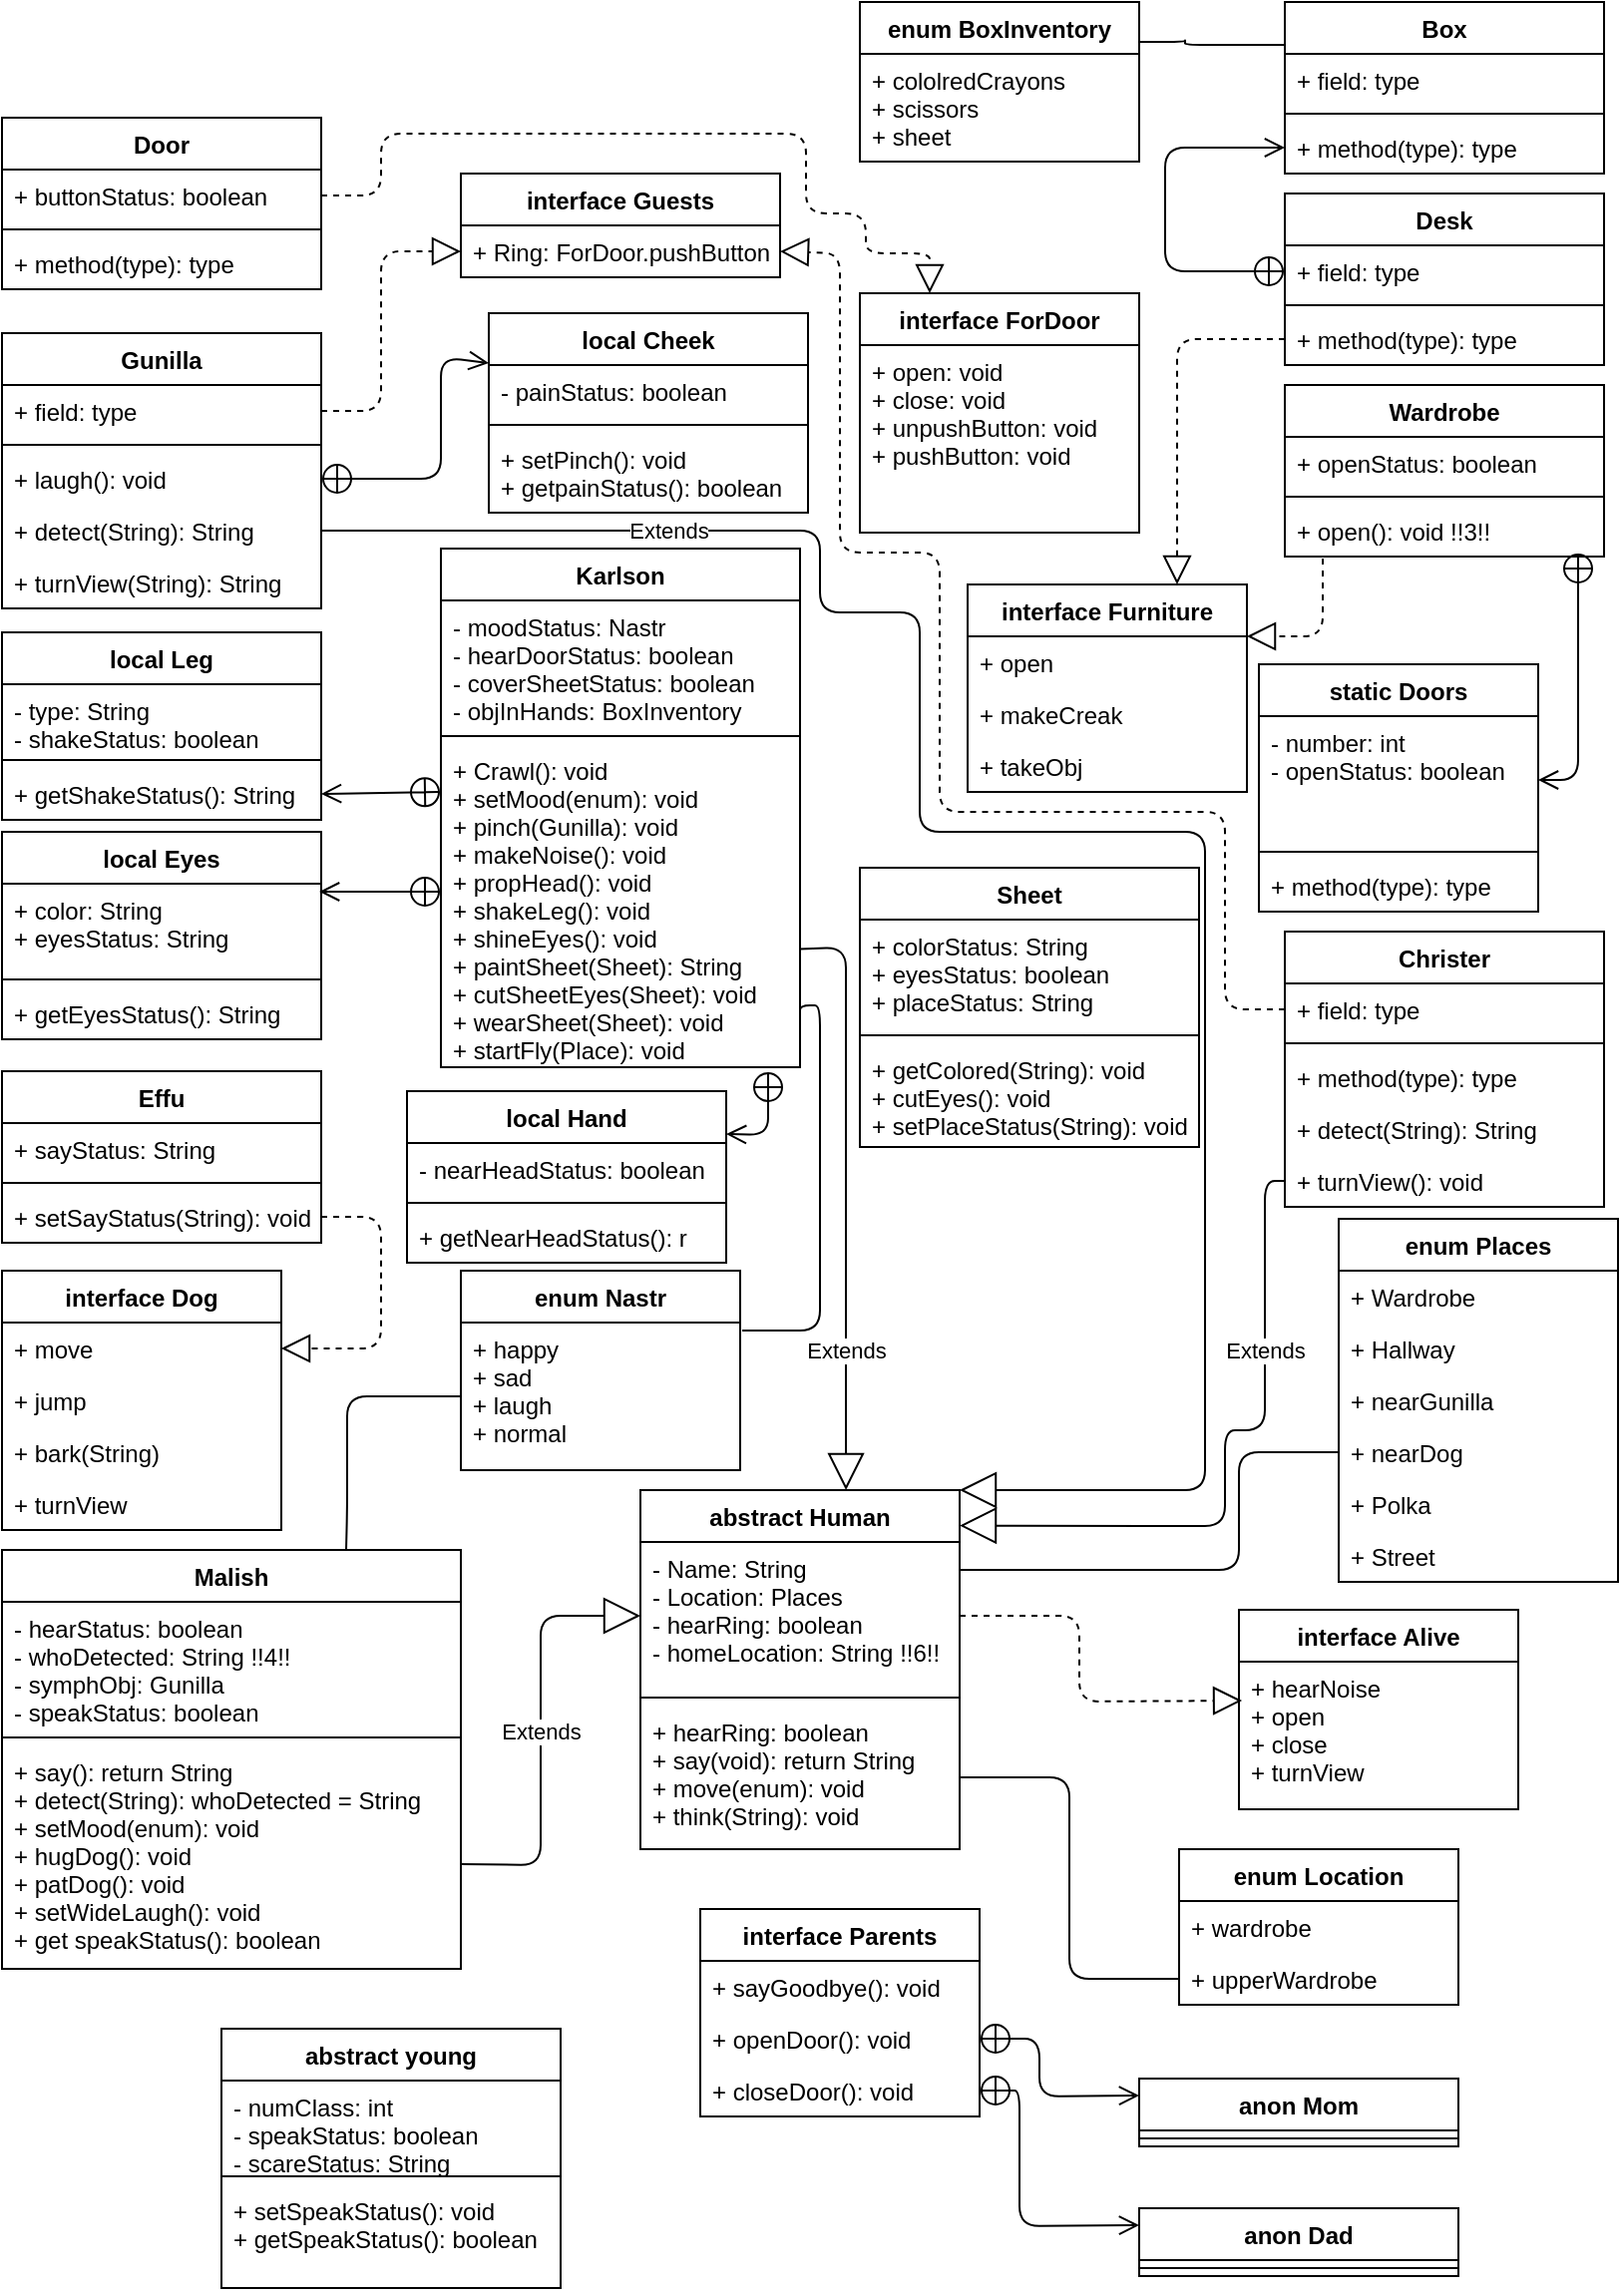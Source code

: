 <mxfile version="14.4.9" type="github">
  <diagram id="C5RBs43oDa-KdzZeNtuy" name="Page-1">
    <mxGraphModel dx="1078" dy="685" grid="1" gridSize="10" guides="1" tooltips="1" connect="1" arrows="1" fold="1" page="1" pageScale="1" pageWidth="827" pageHeight="1169" math="0" shadow="0">
      <root>
        <mxCell id="WIyWlLk6GJQsqaUBKTNV-0" />
        <mxCell id="WIyWlLk6GJQsqaUBKTNV-1" parent="WIyWlLk6GJQsqaUBKTNV-0" />
        <mxCell id="yLyiOO5jgL0NWsvrxr1y-10" value="Malish" style="swimlane;fontStyle=1;align=center;verticalAlign=top;childLayout=stackLayout;horizontal=1;startSize=26;horizontalStack=0;resizeParent=1;resizeParentMax=0;resizeLast=0;collapsible=1;marginBottom=0;" parent="WIyWlLk6GJQsqaUBKTNV-1" vertex="1">
          <mxGeometry x="17" y="790" width="230" height="210" as="geometry" />
        </mxCell>
        <mxCell id="yLyiOO5jgL0NWsvrxr1y-11" value="- hearStatus: boolean&#xa;- whoDetected: String !!4!!&#xa;- symphObj: Gunilla&#xa;- speakStatus: boolean" style="text;strokeColor=none;fillColor=none;align=left;verticalAlign=top;spacingLeft=4;spacingRight=4;overflow=hidden;rotatable=0;points=[[0,0.5],[1,0.5]];portConstraint=eastwest;" parent="yLyiOO5jgL0NWsvrxr1y-10" vertex="1">
          <mxGeometry y="26" width="230" height="64" as="geometry" />
        </mxCell>
        <mxCell id="yLyiOO5jgL0NWsvrxr1y-12" value="" style="line;strokeWidth=1;fillColor=none;align=left;verticalAlign=middle;spacingTop=-1;spacingLeft=3;spacingRight=3;rotatable=0;labelPosition=right;points=[];portConstraint=eastwest;" parent="yLyiOO5jgL0NWsvrxr1y-10" vertex="1">
          <mxGeometry y="90" width="230" height="8" as="geometry" />
        </mxCell>
        <mxCell id="yLyiOO5jgL0NWsvrxr1y-13" value="+ say(): return String&#xa;+ detect(String): whoDetected = String&#xa;+ setMood(enum): void&#xa;+ hugDog(): void&#xa;+ patDog(): void&#xa;+ setWideLaugh(): void&#xa;+ get speakStatus(): boolean" style="text;strokeColor=none;fillColor=none;align=left;verticalAlign=top;spacingLeft=4;spacingRight=4;overflow=hidden;rotatable=0;points=[[0,0.5],[1,0.5]];portConstraint=eastwest;" parent="yLyiOO5jgL0NWsvrxr1y-10" vertex="1">
          <mxGeometry y="98" width="230" height="112" as="geometry" />
        </mxCell>
        <mxCell id="yLyiOO5jgL0NWsvrxr1y-14" value="Karlson" style="swimlane;fontStyle=1;align=center;verticalAlign=top;childLayout=stackLayout;horizontal=1;startSize=26;horizontalStack=0;resizeParent=1;resizeParentMax=0;resizeLast=0;collapsible=1;marginBottom=0;" parent="WIyWlLk6GJQsqaUBKTNV-1" vertex="1">
          <mxGeometry x="237" y="288" width="180" height="260" as="geometry" />
        </mxCell>
        <mxCell id="yLyiOO5jgL0NWsvrxr1y-15" value="- moodStatus: Nastr&#xa;- hearDoorStatus: boolean&#xa;- coverSheetStatus: boolean&#xa;- objInHands: BoxInventory" style="text;strokeColor=none;fillColor=none;align=left;verticalAlign=top;spacingLeft=4;spacingRight=4;overflow=hidden;rotatable=0;points=[[0,0.5],[1,0.5]];portConstraint=eastwest;" parent="yLyiOO5jgL0NWsvrxr1y-14" vertex="1">
          <mxGeometry y="26" width="180" height="64" as="geometry" />
        </mxCell>
        <mxCell id="yLyiOO5jgL0NWsvrxr1y-16" value="" style="line;strokeWidth=1;fillColor=none;align=left;verticalAlign=middle;spacingTop=-1;spacingLeft=3;spacingRight=3;rotatable=0;labelPosition=right;points=[];portConstraint=eastwest;" parent="yLyiOO5jgL0NWsvrxr1y-14" vertex="1">
          <mxGeometry y="90" width="180" height="8" as="geometry" />
        </mxCell>
        <mxCell id="yLyiOO5jgL0NWsvrxr1y-17" value="+ Crawl(): void&#xa;+ setMood(enum): void&#xa;+ pinch(Gunilla): void&#xa;+ makeNoise(): void&#xa;+ propHead(): void&#xa;+ shakeLeg(): void&#xa;+ shineEyes(): void&#xa;+ paintSheet(Sheet): String&#xa;+ cutSheetEyes(Sheet): void&#xa;+ wearSheet(Sheet): void&#xa;+ startFly(Place): void" style="text;strokeColor=none;fillColor=none;align=left;verticalAlign=top;spacingLeft=4;spacingRight=4;overflow=hidden;rotatable=0;points=[[0,0.5],[1,0.5]];portConstraint=eastwest;" parent="yLyiOO5jgL0NWsvrxr1y-14" vertex="1">
          <mxGeometry y="98" width="180" height="162" as="geometry" />
        </mxCell>
        <mxCell id="yLyiOO5jgL0NWsvrxr1y-18" value="enum Places" style="swimlane;fontStyle=1;childLayout=stackLayout;horizontal=1;startSize=26;fillColor=none;horizontalStack=0;resizeParent=1;resizeParentMax=0;resizeLast=0;collapsible=1;marginBottom=0;" parent="WIyWlLk6GJQsqaUBKTNV-1" vertex="1">
          <mxGeometry x="687" y="624" width="140" height="182" as="geometry" />
        </mxCell>
        <mxCell id="yLyiOO5jgL0NWsvrxr1y-19" value="+ Wardrobe" style="text;strokeColor=none;fillColor=none;align=left;verticalAlign=top;spacingLeft=4;spacingRight=4;overflow=hidden;rotatable=0;points=[[0,0.5],[1,0.5]];portConstraint=eastwest;" parent="yLyiOO5jgL0NWsvrxr1y-18" vertex="1">
          <mxGeometry y="26" width="140" height="26" as="geometry" />
        </mxCell>
        <mxCell id="Pf3YUpGVRyEl7sNkMcrn-45" value="+ Hallway" style="text;strokeColor=none;fillColor=none;align=left;verticalAlign=top;spacingLeft=4;spacingRight=4;overflow=hidden;rotatable=0;points=[[0,0.5],[1,0.5]];portConstraint=eastwest;" parent="yLyiOO5jgL0NWsvrxr1y-18" vertex="1">
          <mxGeometry y="52" width="140" height="26" as="geometry" />
        </mxCell>
        <mxCell id="Pf3YUpGVRyEl7sNkMcrn-55" value="+ nearGunilla" style="text;strokeColor=none;fillColor=none;align=left;verticalAlign=top;spacingLeft=4;spacingRight=4;overflow=hidden;rotatable=0;points=[[0,0.5],[1,0.5]];portConstraint=eastwest;" parent="yLyiOO5jgL0NWsvrxr1y-18" vertex="1">
          <mxGeometry y="78" width="140" height="26" as="geometry" />
        </mxCell>
        <mxCell id="Pf3YUpGVRyEl7sNkMcrn-63" value="+ nearDog" style="text;strokeColor=none;fillColor=none;align=left;verticalAlign=top;spacingLeft=4;spacingRight=4;overflow=hidden;rotatable=0;points=[[0,0.5],[1,0.5]];portConstraint=eastwest;" parent="yLyiOO5jgL0NWsvrxr1y-18" vertex="1">
          <mxGeometry y="104" width="140" height="26" as="geometry" />
        </mxCell>
        <mxCell id="yLyiOO5jgL0NWsvrxr1y-20" value="+ Polka" style="text;strokeColor=none;fillColor=none;align=left;verticalAlign=top;spacingLeft=4;spacingRight=4;overflow=hidden;rotatable=0;points=[[0,0.5],[1,0.5]];portConstraint=eastwest;" parent="yLyiOO5jgL0NWsvrxr1y-18" vertex="1">
          <mxGeometry y="130" width="140" height="26" as="geometry" />
        </mxCell>
        <mxCell id="yLyiOO5jgL0NWsvrxr1y-21" value="+ Street" style="text;strokeColor=none;fillColor=none;align=left;verticalAlign=top;spacingLeft=4;spacingRight=4;overflow=hidden;rotatable=0;points=[[0,0.5],[1,0.5]];portConstraint=eastwest;" parent="yLyiOO5jgL0NWsvrxr1y-18" vertex="1">
          <mxGeometry y="156" width="140" height="26" as="geometry" />
        </mxCell>
        <mxCell id="yLyiOO5jgL0NWsvrxr1y-25" value="" style="endArrow=none;html=1;edgeStyle=orthogonalEdgeStyle;exitX=0;exitY=0.5;exitDx=0;exitDy=0;" parent="WIyWlLk6GJQsqaUBKTNV-1" source="Pf3YUpGVRyEl7sNkMcrn-63" edge="1">
          <mxGeometry relative="1" as="geometry">
            <mxPoint x="337" y="810" as="sourcePoint" />
            <mxPoint x="497" y="800" as="targetPoint" />
            <Array as="points">
              <mxPoint x="637" y="741" />
              <mxPoint x="637" y="800" />
            </Array>
          </mxGeometry>
        </mxCell>
        <mxCell id="yLyiOO5jgL0NWsvrxr1y-30" value="Extends" style="endArrow=block;endSize=16;endFill=0;html=1;exitX=1;exitY=0.75;exitDx=0;exitDy=0;entryX=0;entryY=0.5;entryDx=0;entryDy=0;" parent="WIyWlLk6GJQsqaUBKTNV-1" source="yLyiOO5jgL0NWsvrxr1y-10" target="Pf3YUpGVRyEl7sNkMcrn-26" edge="1">
          <mxGeometry width="160" relative="1" as="geometry">
            <mxPoint x="417" y="850" as="sourcePoint" />
            <mxPoint x="337.48" y="858" as="targetPoint" />
            <Array as="points">
              <mxPoint x="287" y="948" />
              <mxPoint x="287" y="823" />
            </Array>
          </mxGeometry>
        </mxCell>
        <mxCell id="yLyiOO5jgL0NWsvrxr1y-31" value="Extends" style="endArrow=block;endSize=16;endFill=0;html=1;entryX=0.644;entryY=0;entryDx=0;entryDy=0;exitX=1;exitY=0.634;exitDx=0;exitDy=0;exitPerimeter=0;entryPerimeter=0;" parent="WIyWlLk6GJQsqaUBKTNV-1" source="yLyiOO5jgL0NWsvrxr1y-17" target="Pf3YUpGVRyEl7sNkMcrn-25" edge="1">
          <mxGeometry x="0.525" width="160" relative="1" as="geometry">
            <mxPoint x="457" y="530" as="sourcePoint" />
            <mxPoint x="489" y="750" as="targetPoint" />
            <Array as="points">
              <mxPoint x="440" y="488" />
              <mxPoint x="440" y="700" />
            </Array>
            <mxPoint as="offset" />
          </mxGeometry>
        </mxCell>
        <mxCell id="yLyiOO5jgL0NWsvrxr1y-32" value="interface Alive" style="swimlane;fontStyle=1;childLayout=stackLayout;horizontal=1;startSize=26;fillColor=none;horizontalStack=0;resizeParent=1;resizeParentMax=0;resizeLast=0;collapsible=1;marginBottom=0;" parent="WIyWlLk6GJQsqaUBKTNV-1" vertex="1">
          <mxGeometry x="637" y="820" width="140" height="100" as="geometry" />
        </mxCell>
        <mxCell id="yLyiOO5jgL0NWsvrxr1y-33" value="+ hearNoise&#xa;+ open&#xa;+ close&#xa;+ turnView&#xa;" style="text;strokeColor=none;fillColor=none;align=left;verticalAlign=top;spacingLeft=4;spacingRight=4;overflow=hidden;rotatable=0;points=[[0,0.5],[1,0.5]];portConstraint=eastwest;" parent="yLyiOO5jgL0NWsvrxr1y-32" vertex="1">
          <mxGeometry y="26" width="140" height="74" as="geometry" />
        </mxCell>
        <mxCell id="yLyiOO5jgL0NWsvrxr1y-36" value="" style="endArrow=block;dashed=1;endFill=0;endSize=12;html=1;entryX=0.011;entryY=0.264;entryDx=0;entryDy=0;exitX=1;exitY=0.5;exitDx=0;exitDy=0;entryPerimeter=0;" parent="WIyWlLk6GJQsqaUBKTNV-1" source="Pf3YUpGVRyEl7sNkMcrn-26" target="yLyiOO5jgL0NWsvrxr1y-33" edge="1">
          <mxGeometry width="160" relative="1" as="geometry">
            <mxPoint x="496.04" y="856.964" as="sourcePoint" />
            <mxPoint x="647" y="884.956" as="targetPoint" />
            <Array as="points">
              <mxPoint x="557" y="823" />
              <mxPoint x="557" y="866" />
            </Array>
          </mxGeometry>
        </mxCell>
        <mxCell id="yLyiOO5jgL0NWsvrxr1y-37" value="Wardrobe" style="swimlane;fontStyle=1;align=center;verticalAlign=top;childLayout=stackLayout;horizontal=1;startSize=26;horizontalStack=0;resizeParent=1;resizeParentMax=0;resizeLast=0;collapsible=1;marginBottom=0;" parent="WIyWlLk6GJQsqaUBKTNV-1" vertex="1">
          <mxGeometry x="660" y="206" width="160" height="86" as="geometry" />
        </mxCell>
        <mxCell id="yLyiOO5jgL0NWsvrxr1y-38" value="+ openStatus: boolean&#xa;" style="text;strokeColor=none;fillColor=none;align=left;verticalAlign=top;spacingLeft=4;spacingRight=4;overflow=hidden;rotatable=0;points=[[0,0.5],[1,0.5]];portConstraint=eastwest;" parent="yLyiOO5jgL0NWsvrxr1y-37" vertex="1">
          <mxGeometry y="26" width="160" height="26" as="geometry" />
        </mxCell>
        <mxCell id="yLyiOO5jgL0NWsvrxr1y-39" value="" style="line;strokeWidth=1;fillColor=none;align=left;verticalAlign=middle;spacingTop=-1;spacingLeft=3;spacingRight=3;rotatable=0;labelPosition=right;points=[];portConstraint=eastwest;" parent="yLyiOO5jgL0NWsvrxr1y-37" vertex="1">
          <mxGeometry y="52" width="160" height="8" as="geometry" />
        </mxCell>
        <mxCell id="yLyiOO5jgL0NWsvrxr1y-40" value="+ open(): void !!3!!" style="text;strokeColor=none;fillColor=none;align=left;verticalAlign=top;spacingLeft=4;spacingRight=4;overflow=hidden;rotatable=0;points=[[0,0.5],[1,0.5]];portConstraint=eastwest;" parent="yLyiOO5jgL0NWsvrxr1y-37" vertex="1">
          <mxGeometry y="60" width="160" height="26" as="geometry" />
        </mxCell>
        <mxCell id="yLyiOO5jgL0NWsvrxr1y-41" value="static Doors" style="swimlane;fontStyle=1;align=center;verticalAlign=top;childLayout=stackLayout;horizontal=1;startSize=26;horizontalStack=0;resizeParent=1;resizeParentMax=0;resizeLast=0;collapsible=1;marginBottom=0;" parent="WIyWlLk6GJQsqaUBKTNV-1" vertex="1">
          <mxGeometry x="647" y="346" width="140" height="124" as="geometry" />
        </mxCell>
        <mxCell id="yLyiOO5jgL0NWsvrxr1y-42" value="- number: int&#xa;- openStatus: boolean" style="text;strokeColor=none;fillColor=none;align=left;verticalAlign=top;spacingLeft=4;spacingRight=4;overflow=hidden;rotatable=0;points=[[0,0.5],[1,0.5]];portConstraint=eastwest;" parent="yLyiOO5jgL0NWsvrxr1y-41" vertex="1">
          <mxGeometry y="26" width="140" height="64" as="geometry" />
        </mxCell>
        <mxCell id="yLyiOO5jgL0NWsvrxr1y-43" value="" style="line;strokeWidth=1;fillColor=none;align=left;verticalAlign=middle;spacingTop=-1;spacingLeft=3;spacingRight=3;rotatable=0;labelPosition=right;points=[];portConstraint=eastwest;" parent="yLyiOO5jgL0NWsvrxr1y-41" vertex="1">
          <mxGeometry y="90" width="140" height="8" as="geometry" />
        </mxCell>
        <mxCell id="yLyiOO5jgL0NWsvrxr1y-44" value="+ method(type): type" style="text;strokeColor=none;fillColor=none;align=left;verticalAlign=top;spacingLeft=4;spacingRight=4;overflow=hidden;rotatable=0;points=[[0,0.5],[1,0.5]];portConstraint=eastwest;" parent="yLyiOO5jgL0NWsvrxr1y-41" vertex="1">
          <mxGeometry y="98" width="140" height="26" as="geometry" />
        </mxCell>
        <mxCell id="yLyiOO5jgL0NWsvrxr1y-46" value="interface Furniture" style="swimlane;fontStyle=1;childLayout=stackLayout;horizontal=1;startSize=26;fillColor=none;horizontalStack=0;resizeParent=1;resizeParentMax=0;resizeLast=0;collapsible=1;marginBottom=0;" parent="WIyWlLk6GJQsqaUBKTNV-1" vertex="1">
          <mxGeometry x="501" y="306" width="140" height="104" as="geometry" />
        </mxCell>
        <mxCell id="yLyiOO5jgL0NWsvrxr1y-47" value="+ open" style="text;strokeColor=none;fillColor=none;align=left;verticalAlign=top;spacingLeft=4;spacingRight=4;overflow=hidden;rotatable=0;points=[[0,0.5],[1,0.5]];portConstraint=eastwest;" parent="yLyiOO5jgL0NWsvrxr1y-46" vertex="1">
          <mxGeometry y="26" width="140" height="26" as="geometry" />
        </mxCell>
        <mxCell id="BtqtxrZHZTV9ylwsK_rT-46" value="+ makeCreak" style="text;strokeColor=none;fillColor=none;align=left;verticalAlign=top;spacingLeft=4;spacingRight=4;overflow=hidden;rotatable=0;points=[[0,0.5],[1,0.5]];portConstraint=eastwest;" vertex="1" parent="yLyiOO5jgL0NWsvrxr1y-46">
          <mxGeometry y="52" width="140" height="26" as="geometry" />
        </mxCell>
        <mxCell id="yLyiOO5jgL0NWsvrxr1y-48" value="+ takeObj" style="text;strokeColor=none;fillColor=none;align=left;verticalAlign=top;spacingLeft=4;spacingRight=4;overflow=hidden;rotatable=0;points=[[0,0.5],[1,0.5]];portConstraint=eastwest;" parent="yLyiOO5jgL0NWsvrxr1y-46" vertex="1">
          <mxGeometry y="78" width="140" height="26" as="geometry" />
        </mxCell>
        <mxCell id="yLyiOO5jgL0NWsvrxr1y-53" value="interface ForDoor" style="swimlane;fontStyle=1;childLayout=stackLayout;horizontal=1;startSize=26;fillColor=none;horizontalStack=0;resizeParent=1;resizeParentMax=0;resizeLast=0;collapsible=1;marginBottom=0;" parent="WIyWlLk6GJQsqaUBKTNV-1" vertex="1">
          <mxGeometry x="447" y="160" width="140" height="120" as="geometry" />
        </mxCell>
        <mxCell id="yLyiOO5jgL0NWsvrxr1y-56" value="+ open: void&#xa;+ close: void&#xa;+ unpushButton: void&#xa;+ pushButton: void" style="text;strokeColor=none;fillColor=none;align=left;verticalAlign=top;spacingLeft=4;spacingRight=4;overflow=hidden;rotatable=0;points=[[0,0.5],[1,0.5]];portConstraint=eastwest;" parent="yLyiOO5jgL0NWsvrxr1y-53" vertex="1">
          <mxGeometry y="26" width="140" height="94" as="geometry" />
        </mxCell>
        <mxCell id="yLyiOO5jgL0NWsvrxr1y-57" value="Door" style="swimlane;fontStyle=1;align=center;verticalAlign=top;childLayout=stackLayout;horizontal=1;startSize=26;horizontalStack=0;resizeParent=1;resizeParentMax=0;resizeLast=0;collapsible=1;marginBottom=0;" parent="WIyWlLk6GJQsqaUBKTNV-1" vertex="1">
          <mxGeometry x="17" y="72" width="160" height="86" as="geometry" />
        </mxCell>
        <mxCell id="yLyiOO5jgL0NWsvrxr1y-58" value="+ buttonStatus: boolean" style="text;strokeColor=none;fillColor=none;align=left;verticalAlign=top;spacingLeft=4;spacingRight=4;overflow=hidden;rotatable=0;points=[[0,0.5],[1,0.5]];portConstraint=eastwest;" parent="yLyiOO5jgL0NWsvrxr1y-57" vertex="1">
          <mxGeometry y="26" width="160" height="26" as="geometry" />
        </mxCell>
        <mxCell id="yLyiOO5jgL0NWsvrxr1y-59" value="" style="line;strokeWidth=1;fillColor=none;align=left;verticalAlign=middle;spacingTop=-1;spacingLeft=3;spacingRight=3;rotatable=0;labelPosition=right;points=[];portConstraint=eastwest;" parent="yLyiOO5jgL0NWsvrxr1y-57" vertex="1">
          <mxGeometry y="52" width="160" height="8" as="geometry" />
        </mxCell>
        <mxCell id="yLyiOO5jgL0NWsvrxr1y-60" value="+ method(type): type" style="text;strokeColor=none;fillColor=none;align=left;verticalAlign=top;spacingLeft=4;spacingRight=4;overflow=hidden;rotatable=0;points=[[0,0.5],[1,0.5]];portConstraint=eastwest;" parent="yLyiOO5jgL0NWsvrxr1y-57" vertex="1">
          <mxGeometry y="60" width="160" height="26" as="geometry" />
        </mxCell>
        <mxCell id="yLyiOO5jgL0NWsvrxr1y-62" value="enum Nastr" style="swimlane;fontStyle=1;childLayout=stackLayout;horizontal=1;startSize=26;fillColor=none;horizontalStack=0;resizeParent=1;resizeParentMax=0;resizeLast=0;collapsible=1;marginBottom=0;" parent="WIyWlLk6GJQsqaUBKTNV-1" vertex="1">
          <mxGeometry x="247" y="650" width="140" height="100" as="geometry" />
        </mxCell>
        <mxCell id="yLyiOO5jgL0NWsvrxr1y-63" value="+ happy&#xa;+ sad&#xa;+ laugh&#xa;+ normal" style="text;strokeColor=none;fillColor=none;align=left;verticalAlign=top;spacingLeft=4;spacingRight=4;overflow=hidden;rotatable=0;points=[[0,0.5],[1,0.5]];portConstraint=eastwest;" parent="yLyiOO5jgL0NWsvrxr1y-62" vertex="1">
          <mxGeometry y="26" width="140" height="74" as="geometry" />
        </mxCell>
        <mxCell id="yLyiOO5jgL0NWsvrxr1y-70" value="Gunilla" style="swimlane;fontStyle=1;align=center;verticalAlign=top;childLayout=stackLayout;horizontal=1;startSize=26;horizontalStack=0;resizeParent=1;resizeParentMax=0;resizeLast=0;collapsible=1;marginBottom=0;" parent="WIyWlLk6GJQsqaUBKTNV-1" vertex="1">
          <mxGeometry x="17" y="180" width="160" height="138" as="geometry" />
        </mxCell>
        <mxCell id="yLyiOO5jgL0NWsvrxr1y-71" value="+ field: type" style="text;strokeColor=none;fillColor=none;align=left;verticalAlign=top;spacingLeft=4;spacingRight=4;overflow=hidden;rotatable=0;points=[[0,0.5],[1,0.5]];portConstraint=eastwest;" parent="yLyiOO5jgL0NWsvrxr1y-70" vertex="1">
          <mxGeometry y="26" width="160" height="26" as="geometry" />
        </mxCell>
        <mxCell id="yLyiOO5jgL0NWsvrxr1y-72" value="" style="line;strokeWidth=1;fillColor=none;align=left;verticalAlign=middle;spacingTop=-1;spacingLeft=3;spacingRight=3;rotatable=0;labelPosition=right;points=[];portConstraint=eastwest;" parent="yLyiOO5jgL0NWsvrxr1y-70" vertex="1">
          <mxGeometry y="52" width="160" height="8" as="geometry" />
        </mxCell>
        <mxCell id="Pf3YUpGVRyEl7sNkMcrn-66" value="+ laugh(): void" style="text;strokeColor=none;fillColor=none;align=left;verticalAlign=top;spacingLeft=4;spacingRight=4;overflow=hidden;rotatable=0;points=[[0,0.5],[1,0.5]];portConstraint=eastwest;" parent="yLyiOO5jgL0NWsvrxr1y-70" vertex="1">
          <mxGeometry y="60" width="160" height="26" as="geometry" />
        </mxCell>
        <mxCell id="Pf3YUpGVRyEl7sNkMcrn-65" value="+ detect(String): String" style="text;strokeColor=none;fillColor=none;align=left;verticalAlign=top;spacingLeft=4;spacingRight=4;overflow=hidden;rotatable=0;points=[[0,0.5],[1,0.5]];portConstraint=eastwest;" parent="yLyiOO5jgL0NWsvrxr1y-70" vertex="1">
          <mxGeometry y="86" width="160" height="26" as="geometry" />
        </mxCell>
        <mxCell id="yLyiOO5jgL0NWsvrxr1y-73" value="+ turnView(String): String" style="text;strokeColor=none;fillColor=none;align=left;verticalAlign=top;spacingLeft=4;spacingRight=4;overflow=hidden;rotatable=0;points=[[0,0.5],[1,0.5]];portConstraint=eastwest;" parent="yLyiOO5jgL0NWsvrxr1y-70" vertex="1">
          <mxGeometry y="112" width="160" height="26" as="geometry" />
        </mxCell>
        <mxCell id="yLyiOO5jgL0NWsvrxr1y-74" value="Christer" style="swimlane;fontStyle=1;align=center;verticalAlign=top;childLayout=stackLayout;horizontal=1;startSize=26;horizontalStack=0;resizeParent=1;resizeParentMax=0;resizeLast=0;collapsible=1;marginBottom=0;" parent="WIyWlLk6GJQsqaUBKTNV-1" vertex="1">
          <mxGeometry x="660" y="480" width="160" height="138" as="geometry" />
        </mxCell>
        <mxCell id="yLyiOO5jgL0NWsvrxr1y-75" value="+ field: type" style="text;strokeColor=none;fillColor=none;align=left;verticalAlign=top;spacingLeft=4;spacingRight=4;overflow=hidden;rotatable=0;points=[[0,0.5],[1,0.5]];portConstraint=eastwest;" parent="yLyiOO5jgL0NWsvrxr1y-74" vertex="1">
          <mxGeometry y="26" width="160" height="26" as="geometry" />
        </mxCell>
        <mxCell id="yLyiOO5jgL0NWsvrxr1y-76" value="" style="line;strokeWidth=1;fillColor=none;align=left;verticalAlign=middle;spacingTop=-1;spacingLeft=3;spacingRight=3;rotatable=0;labelPosition=right;points=[];portConstraint=eastwest;" parent="yLyiOO5jgL0NWsvrxr1y-74" vertex="1">
          <mxGeometry y="52" width="160" height="8" as="geometry" />
        </mxCell>
        <mxCell id="yLyiOO5jgL0NWsvrxr1y-77" value="+ method(type): type" style="text;strokeColor=none;fillColor=none;align=left;verticalAlign=top;spacingLeft=4;spacingRight=4;overflow=hidden;rotatable=0;points=[[0,0.5],[1,0.5]];portConstraint=eastwest;" parent="yLyiOO5jgL0NWsvrxr1y-74" vertex="1">
          <mxGeometry y="60" width="160" height="26" as="geometry" />
        </mxCell>
        <mxCell id="Pf3YUpGVRyEl7sNkMcrn-67" value="+ detect(String): String" style="text;strokeColor=none;fillColor=none;align=left;verticalAlign=top;spacingLeft=4;spacingRight=4;overflow=hidden;rotatable=0;points=[[0,0.5],[1,0.5]];portConstraint=eastwest;" parent="yLyiOO5jgL0NWsvrxr1y-74" vertex="1">
          <mxGeometry y="86" width="160" height="26" as="geometry" />
        </mxCell>
        <mxCell id="Pf3YUpGVRyEl7sNkMcrn-64" value="+ turnView(): void&#xa;" style="text;strokeColor=none;fillColor=none;align=left;verticalAlign=top;spacingLeft=4;spacingRight=4;overflow=hidden;rotatable=0;points=[[0,0.5],[1,0.5]];portConstraint=eastwest;" parent="yLyiOO5jgL0NWsvrxr1y-74" vertex="1">
          <mxGeometry y="112" width="160" height="26" as="geometry" />
        </mxCell>
        <mxCell id="yLyiOO5jgL0NWsvrxr1y-78" value="Extends" style="endArrow=block;endSize=16;endFill=0;html=1;entryX=1;entryY=-0.111;entryDx=0;entryDy=0;entryPerimeter=0;exitX=0;exitY=0.5;exitDx=0;exitDy=0;" parent="WIyWlLk6GJQsqaUBKTNV-1" source="Pf3YUpGVRyEl7sNkMcrn-64" target="Pf3YUpGVRyEl7sNkMcrn-26" edge="1">
          <mxGeometry x="-0.434" width="160" relative="1" as="geometry">
            <mxPoint x="600" y="590" as="sourcePoint" />
            <mxPoint x="497" y="782.002" as="targetPoint" />
            <Array as="points">
              <mxPoint x="650" y="605" />
              <mxPoint x="650" y="730" />
              <mxPoint x="630" y="730" />
              <mxPoint x="630" y="778" />
              <mxPoint x="600" y="778" />
            </Array>
            <mxPoint as="offset" />
          </mxGeometry>
        </mxCell>
        <mxCell id="yLyiOO5jgL0NWsvrxr1y-79" value="Extends" style="endArrow=block;endSize=16;endFill=0;html=1;exitX=1;exitY=0.5;exitDx=0;exitDy=0;entryX=1;entryY=0;entryDx=0;entryDy=0;" parent="WIyWlLk6GJQsqaUBKTNV-1" source="Pf3YUpGVRyEl7sNkMcrn-65" target="Pf3YUpGVRyEl7sNkMcrn-25" edge="1">
          <mxGeometry x="-0.669" width="160" relative="1" as="geometry">
            <mxPoint x="387" y="720" as="sourcePoint" />
            <mxPoint x="337" y="773" as="targetPoint" />
            <Array as="points">
              <mxPoint x="227" y="279" />
              <mxPoint x="427" y="279" />
              <mxPoint x="427" y="320" />
              <mxPoint x="477" y="320" />
              <mxPoint x="477" y="430" />
              <mxPoint x="620" y="430" />
              <mxPoint x="620" y="760" />
            </Array>
            <mxPoint as="offset" />
          </mxGeometry>
        </mxCell>
        <mxCell id="yLyiOO5jgL0NWsvrxr1y-80" value="" style="endArrow=block;dashed=1;endFill=0;endSize=12;html=1;exitX=1;exitY=0.5;exitDx=0;exitDy=0;entryX=0.25;entryY=0;entryDx=0;entryDy=0;" parent="WIyWlLk6GJQsqaUBKTNV-1" source="yLyiOO5jgL0NWsvrxr1y-58" target="yLyiOO5jgL0NWsvrxr1y-53" edge="1">
          <mxGeometry width="160" relative="1" as="geometry">
            <mxPoint x="387" y="540" as="sourcePoint" />
            <mxPoint x="547" y="540" as="targetPoint" />
            <Array as="points">
              <mxPoint x="207" y="111" />
              <mxPoint x="207" y="80" />
              <mxPoint x="420" y="80" />
              <mxPoint x="420" y="120" />
              <mxPoint x="450" y="120" />
              <mxPoint x="450" y="140" />
              <mxPoint x="482" y="140" />
            </Array>
          </mxGeometry>
        </mxCell>
        <mxCell id="yLyiOO5jgL0NWsvrxr1y-81" value="" style="endArrow=block;dashed=1;endFill=0;endSize=12;html=1;exitX=1;exitY=0.5;exitDx=0;exitDy=0;entryX=0;entryY=0.5;entryDx=0;entryDy=0;" parent="WIyWlLk6GJQsqaUBKTNV-1" source="yLyiOO5jgL0NWsvrxr1y-71" edge="1" target="Pf3YUpGVRyEl7sNkMcrn-11">
          <mxGeometry width="160" relative="1" as="geometry">
            <mxPoint x="387" y="590" as="sourcePoint" />
            <mxPoint x="417" y="231" as="targetPoint" />
            <Array as="points">
              <mxPoint x="207" y="219" />
              <mxPoint x="207" y="139" />
            </Array>
          </mxGeometry>
        </mxCell>
        <mxCell id="yLyiOO5jgL0NWsvrxr1y-82" value="" style="endArrow=block;dashed=1;endFill=0;endSize=12;html=1;exitX=0;exitY=0.5;exitDx=0;exitDy=0;entryX=1;entryY=0.5;entryDx=0;entryDy=0;" parent="WIyWlLk6GJQsqaUBKTNV-1" source="yLyiOO5jgL0NWsvrxr1y-75" target="Pf3YUpGVRyEl7sNkMcrn-11" edge="1">
          <mxGeometry width="160" relative="1" as="geometry">
            <mxPoint x="387" y="590" as="sourcePoint" />
            <mxPoint x="534.12" y="246.99" as="targetPoint" />
            <Array as="points">
              <mxPoint x="630" y="519" />
              <mxPoint x="630" y="420" />
              <mxPoint x="487" y="420" />
              <mxPoint x="487" y="290" />
              <mxPoint x="437" y="290" />
              <mxPoint x="437" y="140" />
            </Array>
          </mxGeometry>
        </mxCell>
        <mxCell id="Pf3YUpGVRyEl7sNkMcrn-4" value="" style="endArrow=none;html=1;edgeStyle=orthogonalEdgeStyle;exitX=0;exitY=0.5;exitDx=0;exitDy=0;entryX=1;entryY=0.5;entryDx=0;entryDy=0;" parent="WIyWlLk6GJQsqaUBKTNV-1" source="Pf3YUpGVRyEl7sNkMcrn-2" target="Pf3YUpGVRyEl7sNkMcrn-28" edge="1">
          <mxGeometry relative="1" as="geometry">
            <mxPoint x="607" y="1031" as="sourcePoint" />
            <mxPoint x="317" y="490" as="targetPoint" />
          </mxGeometry>
        </mxCell>
        <mxCell id="Pf3YUpGVRyEl7sNkMcrn-10" value="interface Guests" style="swimlane;fontStyle=1;childLayout=stackLayout;horizontal=1;startSize=26;fillColor=none;horizontalStack=0;resizeParent=1;resizeParentMax=0;resizeLast=0;collapsible=1;marginBottom=0;" parent="WIyWlLk6GJQsqaUBKTNV-1" vertex="1">
          <mxGeometry x="247" y="100" width="160" height="52" as="geometry" />
        </mxCell>
        <mxCell id="Pf3YUpGVRyEl7sNkMcrn-11" value="+ Ring: ForDoor.pushButton" style="text;strokeColor=none;fillColor=none;align=left;verticalAlign=top;spacingLeft=4;spacingRight=4;overflow=hidden;rotatable=0;points=[[0,0.5],[1,0.5]];portConstraint=eastwest;" parent="Pf3YUpGVRyEl7sNkMcrn-10" vertex="1">
          <mxGeometry y="26" width="160" height="26" as="geometry" />
        </mxCell>
        <mxCell id="Pf3YUpGVRyEl7sNkMcrn-19" value="anon Mom" style="swimlane;fontStyle=1;align=center;verticalAlign=top;childLayout=stackLayout;horizontal=1;startSize=26;horizontalStack=0;resizeParent=1;resizeParentMax=0;resizeLast=0;collapsible=1;marginBottom=0;" parent="WIyWlLk6GJQsqaUBKTNV-1" vertex="1">
          <mxGeometry x="587" y="1055" width="160" height="34" as="geometry" />
        </mxCell>
        <mxCell id="Pf3YUpGVRyEl7sNkMcrn-21" value="" style="line;strokeWidth=1;fillColor=none;align=left;verticalAlign=middle;spacingTop=-1;spacingLeft=3;spacingRight=3;rotatable=0;labelPosition=right;points=[];portConstraint=eastwest;" parent="Pf3YUpGVRyEl7sNkMcrn-19" vertex="1">
          <mxGeometry y="26" width="160" height="8" as="geometry" />
        </mxCell>
        <mxCell id="Pf3YUpGVRyEl7sNkMcrn-25" value="abstract Human" style="swimlane;fontStyle=1;align=center;verticalAlign=top;childLayout=stackLayout;horizontal=1;startSize=26;horizontalStack=0;resizeParent=1;resizeParentMax=0;resizeLast=0;collapsible=1;marginBottom=0;" parent="WIyWlLk6GJQsqaUBKTNV-1" vertex="1">
          <mxGeometry x="337" y="760" width="160" height="180" as="geometry">
            <mxRectangle x="330" y="290" width="120" height="26" as="alternateBounds" />
          </mxGeometry>
        </mxCell>
        <mxCell id="Pf3YUpGVRyEl7sNkMcrn-26" value="- Name: String&#xa;- Location: Places&#xa;- hearRing: boolean&#xa;- homeLocation: String !!6!!" style="text;strokeColor=none;fillColor=none;align=left;verticalAlign=top;spacingLeft=4;spacingRight=4;overflow=hidden;rotatable=0;points=[[0,0.5],[1,0.5]];portConstraint=eastwest;" parent="Pf3YUpGVRyEl7sNkMcrn-25" vertex="1">
          <mxGeometry y="26" width="160" height="74" as="geometry" />
        </mxCell>
        <mxCell id="Pf3YUpGVRyEl7sNkMcrn-27" value="" style="line;strokeWidth=1;fillColor=none;align=left;verticalAlign=middle;spacingTop=-1;spacingLeft=3;spacingRight=3;rotatable=0;labelPosition=right;points=[];portConstraint=eastwest;" parent="Pf3YUpGVRyEl7sNkMcrn-25" vertex="1">
          <mxGeometry y="100" width="160" height="8" as="geometry" />
        </mxCell>
        <mxCell id="Pf3YUpGVRyEl7sNkMcrn-28" value="+ hearRing: boolean&#xa;+ say(void): return String&#xa;+ move(enum): void&#xa;+ think(String): void" style="text;strokeColor=none;fillColor=none;align=left;verticalAlign=top;spacingLeft=4;spacingRight=4;overflow=hidden;rotatable=0;points=[[0,0.5],[1,0.5]];portConstraint=eastwest;" parent="Pf3YUpGVRyEl7sNkMcrn-25" vertex="1">
          <mxGeometry y="108" width="160" height="72" as="geometry" />
        </mxCell>
        <mxCell id="Pf3YUpGVRyEl7sNkMcrn-29" value="abstract young" style="swimlane;fontStyle=1;align=center;verticalAlign=top;childLayout=stackLayout;horizontal=1;startSize=26;horizontalStack=0;resizeParent=1;resizeParentMax=0;resizeLast=0;collapsible=1;marginBottom=0;" parent="WIyWlLk6GJQsqaUBKTNV-1" vertex="1">
          <mxGeometry x="127" y="1030" width="170" height="130" as="geometry" />
        </mxCell>
        <mxCell id="Pf3YUpGVRyEl7sNkMcrn-30" value="- numClass: int&#xa;- speakStatus: boolean&#xa;- scareStatus: String" style="text;strokeColor=none;fillColor=none;align=left;verticalAlign=top;spacingLeft=4;spacingRight=4;overflow=hidden;rotatable=0;points=[[0,0.5],[1,0.5]];portConstraint=eastwest;" parent="Pf3YUpGVRyEl7sNkMcrn-29" vertex="1">
          <mxGeometry y="26" width="170" height="44" as="geometry" />
        </mxCell>
        <mxCell id="Pf3YUpGVRyEl7sNkMcrn-31" value="" style="line;strokeWidth=1;fillColor=none;align=left;verticalAlign=middle;spacingTop=-1;spacingLeft=3;spacingRight=3;rotatable=0;labelPosition=right;points=[];portConstraint=eastwest;" parent="Pf3YUpGVRyEl7sNkMcrn-29" vertex="1">
          <mxGeometry y="70" width="170" height="8" as="geometry" />
        </mxCell>
        <mxCell id="Pf3YUpGVRyEl7sNkMcrn-32" value="+ setSpeakStatus(): void&#xa;+ getSpeakStatus(): boolean" style="text;strokeColor=none;fillColor=none;align=left;verticalAlign=top;spacingLeft=4;spacingRight=4;overflow=hidden;rotatable=0;points=[[0,0.5],[1,0.5]];portConstraint=eastwest;" parent="Pf3YUpGVRyEl7sNkMcrn-29" vertex="1">
          <mxGeometry y="78" width="170" height="52" as="geometry" />
        </mxCell>
        <mxCell id="Pf3YUpGVRyEl7sNkMcrn-0" value="enum Location" style="swimlane;fontStyle=1;childLayout=stackLayout;horizontal=1;startSize=26;fillColor=none;horizontalStack=0;resizeParent=1;resizeParentMax=0;resizeLast=0;collapsible=1;marginBottom=0;" parent="WIyWlLk6GJQsqaUBKTNV-1" vertex="1">
          <mxGeometry x="607" y="940" width="140" height="78" as="geometry" />
        </mxCell>
        <mxCell id="Pf3YUpGVRyEl7sNkMcrn-1" value="+ wardrobe" style="text;strokeColor=none;fillColor=none;align=left;verticalAlign=top;spacingLeft=4;spacingRight=4;overflow=hidden;rotatable=0;points=[[0,0.5],[1,0.5]];portConstraint=eastwest;" parent="Pf3YUpGVRyEl7sNkMcrn-0" vertex="1">
          <mxGeometry y="26" width="140" height="26" as="geometry" />
        </mxCell>
        <mxCell id="Pf3YUpGVRyEl7sNkMcrn-2" value="+ upperWardrobe" style="text;strokeColor=none;fillColor=none;align=left;verticalAlign=top;spacingLeft=4;spacingRight=4;overflow=hidden;rotatable=0;points=[[0,0.5],[1,0.5]];portConstraint=eastwest;" parent="Pf3YUpGVRyEl7sNkMcrn-0" vertex="1">
          <mxGeometry y="52" width="140" height="26" as="geometry" />
        </mxCell>
        <mxCell id="Pf3YUpGVRyEl7sNkMcrn-38" value="Effu" style="swimlane;fontStyle=1;align=center;verticalAlign=top;childLayout=stackLayout;horizontal=1;startSize=26;horizontalStack=0;resizeParent=1;resizeParentMax=0;resizeLast=0;collapsible=1;marginBottom=0;" parent="WIyWlLk6GJQsqaUBKTNV-1" vertex="1">
          <mxGeometry x="17" y="550" width="160" height="86" as="geometry" />
        </mxCell>
        <mxCell id="Pf3YUpGVRyEl7sNkMcrn-39" value="+ sayStatus: String" style="text;strokeColor=none;fillColor=none;align=left;verticalAlign=top;spacingLeft=4;spacingRight=4;overflow=hidden;rotatable=0;points=[[0,0.5],[1,0.5]];portConstraint=eastwest;" parent="Pf3YUpGVRyEl7sNkMcrn-38" vertex="1">
          <mxGeometry y="26" width="160" height="26" as="geometry" />
        </mxCell>
        <mxCell id="Pf3YUpGVRyEl7sNkMcrn-40" value="" style="line;strokeWidth=1;fillColor=none;align=left;verticalAlign=middle;spacingTop=-1;spacingLeft=3;spacingRight=3;rotatable=0;labelPosition=right;points=[];portConstraint=eastwest;" parent="Pf3YUpGVRyEl7sNkMcrn-38" vertex="1">
          <mxGeometry y="52" width="160" height="8" as="geometry" />
        </mxCell>
        <mxCell id="Pf3YUpGVRyEl7sNkMcrn-41" value="+ setSayStatus(String): void" style="text;strokeColor=none;fillColor=none;align=left;verticalAlign=top;spacingLeft=4;spacingRight=4;overflow=hidden;rotatable=0;points=[[0,0.5],[1,0.5]];portConstraint=eastwest;" parent="Pf3YUpGVRyEl7sNkMcrn-38" vertex="1">
          <mxGeometry y="60" width="160" height="26" as="geometry" />
        </mxCell>
        <mxCell id="Pf3YUpGVRyEl7sNkMcrn-46" value="interface Dog" style="swimlane;fontStyle=1;childLayout=stackLayout;horizontal=1;startSize=26;fillColor=none;horizontalStack=0;resizeParent=1;resizeParentMax=0;resizeLast=0;collapsible=1;marginBottom=0;" parent="WIyWlLk6GJQsqaUBKTNV-1" vertex="1">
          <mxGeometry x="17" y="650" width="140" height="130" as="geometry" />
        </mxCell>
        <mxCell id="Pf3YUpGVRyEl7sNkMcrn-47" value="+ move" style="text;strokeColor=none;fillColor=none;align=left;verticalAlign=top;spacingLeft=4;spacingRight=4;overflow=hidden;rotatable=0;points=[[0,0.5],[1,0.5]];portConstraint=eastwest;" parent="Pf3YUpGVRyEl7sNkMcrn-46" vertex="1">
          <mxGeometry y="26" width="140" height="26" as="geometry" />
        </mxCell>
        <mxCell id="Pf3YUpGVRyEl7sNkMcrn-48" value="+ jump" style="text;strokeColor=none;fillColor=none;align=left;verticalAlign=top;spacingLeft=4;spacingRight=4;overflow=hidden;rotatable=0;points=[[0,0.5],[1,0.5]];portConstraint=eastwest;" parent="Pf3YUpGVRyEl7sNkMcrn-46" vertex="1">
          <mxGeometry y="52" width="140" height="26" as="geometry" />
        </mxCell>
        <mxCell id="Pf3YUpGVRyEl7sNkMcrn-62" value="+ bark(String)" style="text;strokeColor=none;fillColor=none;align=left;verticalAlign=top;spacingLeft=4;spacingRight=4;overflow=hidden;rotatable=0;points=[[0,0.5],[1,0.5]];portConstraint=eastwest;" parent="Pf3YUpGVRyEl7sNkMcrn-46" vertex="1">
          <mxGeometry y="78" width="140" height="26" as="geometry" />
        </mxCell>
        <mxCell id="Pf3YUpGVRyEl7sNkMcrn-49" value="+ turnView" style="text;strokeColor=none;fillColor=none;align=left;verticalAlign=top;spacingLeft=4;spacingRight=4;overflow=hidden;rotatable=0;points=[[0,0.5],[1,0.5]];portConstraint=eastwest;" parent="Pf3YUpGVRyEl7sNkMcrn-46" vertex="1">
          <mxGeometry y="104" width="140" height="26" as="geometry" />
        </mxCell>
        <mxCell id="Pf3YUpGVRyEl7sNkMcrn-50" value="" style="endArrow=block;dashed=1;endFill=0;endSize=12;html=1;exitX=1;exitY=0.5;exitDx=0;exitDy=0;entryX=1;entryY=0.5;entryDx=0;entryDy=0;" parent="WIyWlLk6GJQsqaUBKTNV-1" source="Pf3YUpGVRyEl7sNkMcrn-41" target="Pf3YUpGVRyEl7sNkMcrn-47" edge="1">
          <mxGeometry width="160" relative="1" as="geometry">
            <mxPoint x="287" y="670" as="sourcePoint" />
            <mxPoint x="447" y="670" as="targetPoint" />
            <Array as="points">
              <mxPoint x="207" y="623" />
              <mxPoint x="207" y="689" />
            </Array>
          </mxGeometry>
        </mxCell>
        <mxCell id="Pf3YUpGVRyEl7sNkMcrn-52" value="" style="endArrow=none;html=1;edgeStyle=orthogonalEdgeStyle;exitX=0;exitY=0.5;exitDx=0;exitDy=0;entryX=0.75;entryY=0;entryDx=0;entryDy=0;" parent="WIyWlLk6GJQsqaUBKTNV-1" source="yLyiOO5jgL0NWsvrxr1y-63" target="yLyiOO5jgL0NWsvrxr1y-10" edge="1">
          <mxGeometry relative="1" as="geometry">
            <mxPoint x="281" y="689" as="sourcePoint" />
            <mxPoint x="447" y="670" as="targetPoint" />
            <Array as="points">
              <mxPoint x="190" y="713" />
              <mxPoint x="190" y="770" />
            </Array>
          </mxGeometry>
        </mxCell>
        <mxCell id="Pf3YUpGVRyEl7sNkMcrn-56" value="local Cheek" style="swimlane;fontStyle=1;align=center;verticalAlign=top;childLayout=stackLayout;horizontal=1;startSize=26;horizontalStack=0;resizeParent=1;resizeParentMax=0;resizeLast=0;collapsible=1;marginBottom=0;" parent="WIyWlLk6GJQsqaUBKTNV-1" vertex="1">
          <mxGeometry x="261" y="170" width="160" height="100" as="geometry" />
        </mxCell>
        <mxCell id="Pf3YUpGVRyEl7sNkMcrn-57" value="- painStatus: boolean" style="text;strokeColor=none;fillColor=none;align=left;verticalAlign=top;spacingLeft=4;spacingRight=4;overflow=hidden;rotatable=0;points=[[0,0.5],[1,0.5]];portConstraint=eastwest;" parent="Pf3YUpGVRyEl7sNkMcrn-56" vertex="1">
          <mxGeometry y="26" width="160" height="26" as="geometry" />
        </mxCell>
        <mxCell id="Pf3YUpGVRyEl7sNkMcrn-58" value="" style="line;strokeWidth=1;fillColor=none;align=left;verticalAlign=middle;spacingTop=-1;spacingLeft=3;spacingRight=3;rotatable=0;labelPosition=right;points=[];portConstraint=eastwest;" parent="Pf3YUpGVRyEl7sNkMcrn-56" vertex="1">
          <mxGeometry y="52" width="160" height="8" as="geometry" />
        </mxCell>
        <mxCell id="Pf3YUpGVRyEl7sNkMcrn-59" value="+ setPinch(): void&#xa;+ getpainStatus(): boolean" style="text;strokeColor=none;fillColor=none;align=left;verticalAlign=top;spacingLeft=4;spacingRight=4;overflow=hidden;rotatable=0;points=[[0,0.5],[1,0.5]];portConstraint=eastwest;" parent="Pf3YUpGVRyEl7sNkMcrn-56" vertex="1">
          <mxGeometry y="60" width="160" height="40" as="geometry" />
        </mxCell>
        <mxCell id="Pf3YUpGVRyEl7sNkMcrn-60" value="" style="endArrow=open;startArrow=circlePlus;endFill=0;startFill=0;endSize=8;html=1;exitX=1;exitY=0.5;exitDx=0;exitDy=0;entryX=0;entryY=0.25;entryDx=0;entryDy=0;" parent="WIyWlLk6GJQsqaUBKTNV-1" source="Pf3YUpGVRyEl7sNkMcrn-66" target="Pf3YUpGVRyEl7sNkMcrn-56" edge="1">
          <mxGeometry width="160" relative="1" as="geometry">
            <mxPoint x="367" y="480" as="sourcePoint" />
            <mxPoint x="527" y="480" as="targetPoint" />
            <Array as="points">
              <mxPoint x="207" y="253" />
              <mxPoint x="237" y="253" />
              <mxPoint x="237" y="192" />
            </Array>
          </mxGeometry>
        </mxCell>
        <mxCell id="Pf3YUpGVRyEl7sNkMcrn-61" value="" style="endArrow=open;startArrow=circlePlus;endFill=0;startFill=0;endSize=8;html=1;entryX=1;entryY=0.5;entryDx=0;entryDy=0;" parent="WIyWlLk6GJQsqaUBKTNV-1" target="yLyiOO5jgL0NWsvrxr1y-42" edge="1">
          <mxGeometry width="160" relative="1" as="geometry">
            <mxPoint x="807" y="290" as="sourcePoint" />
            <mxPoint x="527" y="480" as="targetPoint" />
            <Array as="points">
              <mxPoint x="807" y="320" />
              <mxPoint x="807" y="404" />
            </Array>
          </mxGeometry>
        </mxCell>
        <mxCell id="BtqtxrZHZTV9ylwsK_rT-1" value="local Hand" style="swimlane;fontStyle=1;align=center;verticalAlign=top;childLayout=stackLayout;horizontal=1;startSize=26;horizontalStack=0;resizeParent=1;resizeParentMax=0;resizeLast=0;collapsible=1;marginBottom=0;" vertex="1" parent="WIyWlLk6GJQsqaUBKTNV-1">
          <mxGeometry x="220" y="560" width="160" height="86" as="geometry" />
        </mxCell>
        <mxCell id="BtqtxrZHZTV9ylwsK_rT-2" value="- nearHeadStatus: boolean" style="text;strokeColor=none;fillColor=none;align=left;verticalAlign=top;spacingLeft=4;spacingRight=4;overflow=hidden;rotatable=0;points=[[0,0.5],[1,0.5]];portConstraint=eastwest;" vertex="1" parent="BtqtxrZHZTV9ylwsK_rT-1">
          <mxGeometry y="26" width="160" height="26" as="geometry" />
        </mxCell>
        <mxCell id="BtqtxrZHZTV9ylwsK_rT-3" value="" style="line;strokeWidth=1;fillColor=none;align=left;verticalAlign=middle;spacingTop=-1;spacingLeft=3;spacingRight=3;rotatable=0;labelPosition=right;points=[];portConstraint=eastwest;" vertex="1" parent="BtqtxrZHZTV9ylwsK_rT-1">
          <mxGeometry y="52" width="160" height="8" as="geometry" />
        </mxCell>
        <mxCell id="BtqtxrZHZTV9ylwsK_rT-4" value="+ getNearHeadStatus(): r" style="text;strokeColor=none;fillColor=none;align=left;verticalAlign=top;spacingLeft=4;spacingRight=4;overflow=hidden;rotatable=0;points=[[0,0.5],[1,0.5]];portConstraint=eastwest;" vertex="1" parent="BtqtxrZHZTV9ylwsK_rT-1">
          <mxGeometry y="60" width="160" height="26" as="geometry" />
        </mxCell>
        <mxCell id="BtqtxrZHZTV9ylwsK_rT-5" value="local Leg" style="swimlane;fontStyle=1;align=center;verticalAlign=top;childLayout=stackLayout;horizontal=1;startSize=26;horizontalStack=0;resizeParent=1;resizeParentMax=0;resizeLast=0;collapsible=1;marginBottom=0;" vertex="1" parent="WIyWlLk6GJQsqaUBKTNV-1">
          <mxGeometry x="17" y="330" width="160" height="94" as="geometry" />
        </mxCell>
        <mxCell id="BtqtxrZHZTV9ylwsK_rT-6" value="- type: String&#xa;- shakeStatus: boolean" style="text;strokeColor=none;fillColor=none;align=left;verticalAlign=top;spacingLeft=4;spacingRight=4;overflow=hidden;rotatable=0;points=[[0,0.5],[1,0.5]];portConstraint=eastwest;" vertex="1" parent="BtqtxrZHZTV9ylwsK_rT-5">
          <mxGeometry y="26" width="160" height="34" as="geometry" />
        </mxCell>
        <mxCell id="BtqtxrZHZTV9ylwsK_rT-7" value="" style="line;strokeWidth=1;fillColor=none;align=left;verticalAlign=middle;spacingTop=-1;spacingLeft=3;spacingRight=3;rotatable=0;labelPosition=right;points=[];portConstraint=eastwest;" vertex="1" parent="BtqtxrZHZTV9ylwsK_rT-5">
          <mxGeometry y="60" width="160" height="8" as="geometry" />
        </mxCell>
        <mxCell id="BtqtxrZHZTV9ylwsK_rT-8" value="+ getShakeStatus(): String" style="text;strokeColor=none;fillColor=none;align=left;verticalAlign=top;spacingLeft=4;spacingRight=4;overflow=hidden;rotatable=0;points=[[0,0.5],[1,0.5]];portConstraint=eastwest;" vertex="1" parent="BtqtxrZHZTV9ylwsK_rT-5">
          <mxGeometry y="68" width="160" height="26" as="geometry" />
        </mxCell>
        <mxCell id="BtqtxrZHZTV9ylwsK_rT-14" value="" style="endArrow=open;startArrow=circlePlus;endFill=0;startFill=0;endSize=8;html=1;entryX=1;entryY=0.5;entryDx=0;entryDy=0;" edge="1" parent="WIyWlLk6GJQsqaUBKTNV-1" target="BtqtxrZHZTV9ylwsK_rT-8">
          <mxGeometry width="160" relative="1" as="geometry">
            <mxPoint x="237" y="410" as="sourcePoint" />
            <mxPoint x="497" y="400" as="targetPoint" />
          </mxGeometry>
        </mxCell>
        <mxCell id="BtqtxrZHZTV9ylwsK_rT-15" value="" style="endArrow=open;startArrow=circlePlus;endFill=0;startFill=0;endSize=8;html=1;entryX=1;entryY=0.25;entryDx=0;entryDy=0;" edge="1" parent="WIyWlLk6GJQsqaUBKTNV-1" target="BtqtxrZHZTV9ylwsK_rT-1">
          <mxGeometry width="160" relative="1" as="geometry">
            <mxPoint x="401" y="550" as="sourcePoint" />
            <mxPoint x="177" y="483" as="targetPoint" />
            <Array as="points">
              <mxPoint x="401" y="582" />
            </Array>
          </mxGeometry>
        </mxCell>
        <mxCell id="BtqtxrZHZTV9ylwsK_rT-16" value="local Eyes" style="swimlane;fontStyle=1;align=center;verticalAlign=top;childLayout=stackLayout;horizontal=1;startSize=26;horizontalStack=0;resizeParent=1;resizeParentMax=0;resizeLast=0;collapsible=1;marginBottom=0;" vertex="1" parent="WIyWlLk6GJQsqaUBKTNV-1">
          <mxGeometry x="17" y="430" width="160" height="104" as="geometry" />
        </mxCell>
        <mxCell id="BtqtxrZHZTV9ylwsK_rT-17" value="+ color: String&#xa;+ eyesStatus: String" style="text;strokeColor=none;fillColor=none;align=left;verticalAlign=top;spacingLeft=4;spacingRight=4;overflow=hidden;rotatable=0;points=[[0,0.5],[1,0.5]];portConstraint=eastwest;" vertex="1" parent="BtqtxrZHZTV9ylwsK_rT-16">
          <mxGeometry y="26" width="160" height="44" as="geometry" />
        </mxCell>
        <mxCell id="BtqtxrZHZTV9ylwsK_rT-18" value="" style="line;strokeWidth=1;fillColor=none;align=left;verticalAlign=middle;spacingTop=-1;spacingLeft=3;spacingRight=3;rotatable=0;labelPosition=right;points=[];portConstraint=eastwest;" vertex="1" parent="BtqtxrZHZTV9ylwsK_rT-16">
          <mxGeometry y="70" width="160" height="8" as="geometry" />
        </mxCell>
        <mxCell id="BtqtxrZHZTV9ylwsK_rT-19" value="+ getEyesStatus(): String" style="text;strokeColor=none;fillColor=none;align=left;verticalAlign=top;spacingLeft=4;spacingRight=4;overflow=hidden;rotatable=0;points=[[0,0.5],[1,0.5]];portConstraint=eastwest;" vertex="1" parent="BtqtxrZHZTV9ylwsK_rT-16">
          <mxGeometry y="78" width="160" height="26" as="geometry" />
        </mxCell>
        <mxCell id="BtqtxrZHZTV9ylwsK_rT-20" value="" style="endArrow=none;html=1;edgeStyle=orthogonalEdgeStyle;entryX=1.007;entryY=0.054;entryDx=0;entryDy=0;exitX=1;exitY=0.838;exitDx=0;exitDy=0;exitPerimeter=0;entryPerimeter=0;" edge="1" parent="WIyWlLk6GJQsqaUBKTNV-1" source="yLyiOO5jgL0NWsvrxr1y-17" target="yLyiOO5jgL0NWsvrxr1y-63">
          <mxGeometry relative="1" as="geometry">
            <mxPoint x="420" y="490" as="sourcePoint" />
            <mxPoint x="497" y="510" as="targetPoint" />
            <Array as="points">
              <mxPoint x="427" y="517" />
              <mxPoint x="427" y="680" />
            </Array>
          </mxGeometry>
        </mxCell>
        <mxCell id="BtqtxrZHZTV9ylwsK_rT-23" value="" style="endArrow=open;startArrow=circlePlus;endFill=0;startFill=0;endSize=8;html=1;entryX=0.994;entryY=0.091;entryDx=0;entryDy=0;entryPerimeter=0;" edge="1" parent="WIyWlLk6GJQsqaUBKTNV-1" target="BtqtxrZHZTV9ylwsK_rT-17">
          <mxGeometry width="160" relative="1" as="geometry">
            <mxPoint x="237" y="460" as="sourcePoint" />
            <mxPoint x="497" y="510" as="targetPoint" />
            <Array as="points">
              <mxPoint x="207" y="460" />
            </Array>
          </mxGeometry>
        </mxCell>
        <mxCell id="BtqtxrZHZTV9ylwsK_rT-24" value="interface Parents" style="swimlane;fontStyle=1;childLayout=stackLayout;horizontal=1;startSize=26;fillColor=none;horizontalStack=0;resizeParent=1;resizeParentMax=0;resizeLast=0;collapsible=1;marginBottom=0;" vertex="1" parent="WIyWlLk6GJQsqaUBKTNV-1">
          <mxGeometry x="367" y="970" width="140" height="104" as="geometry">
            <mxRectangle x="360" y="510" width="120" height="26" as="alternateBounds" />
          </mxGeometry>
        </mxCell>
        <mxCell id="BtqtxrZHZTV9ylwsK_rT-26" value="+ sayGoodbye(): void" style="text;strokeColor=none;fillColor=none;align=left;verticalAlign=top;spacingLeft=4;spacingRight=4;overflow=hidden;rotatable=0;points=[[0,0.5],[1,0.5]];portConstraint=eastwest;" vertex="1" parent="BtqtxrZHZTV9ylwsK_rT-24">
          <mxGeometry y="26" width="140" height="26" as="geometry" />
        </mxCell>
        <mxCell id="BtqtxrZHZTV9ylwsK_rT-28" value="+ openDoor(): void" style="text;strokeColor=none;fillColor=none;align=left;verticalAlign=top;spacingLeft=4;spacingRight=4;overflow=hidden;rotatable=0;points=[[0,0.5],[1,0.5]];portConstraint=eastwest;" vertex="1" parent="BtqtxrZHZTV9ylwsK_rT-24">
          <mxGeometry y="52" width="140" height="26" as="geometry" />
        </mxCell>
        <mxCell id="BtqtxrZHZTV9ylwsK_rT-27" value="+ closeDoor(): void" style="text;strokeColor=none;fillColor=none;align=left;verticalAlign=top;spacingLeft=4;spacingRight=4;overflow=hidden;rotatable=0;points=[[0,0.5],[1,0.5]];portConstraint=eastwest;" vertex="1" parent="BtqtxrZHZTV9ylwsK_rT-24">
          <mxGeometry y="78" width="140" height="26" as="geometry" />
        </mxCell>
        <mxCell id="BtqtxrZHZTV9ylwsK_rT-29" value="anon Dad" style="swimlane;fontStyle=1;align=center;verticalAlign=top;childLayout=stackLayout;horizontal=1;startSize=26;horizontalStack=0;resizeParent=1;resizeParentMax=0;resizeLast=0;collapsible=1;marginBottom=0;" vertex="1" parent="WIyWlLk6GJQsqaUBKTNV-1">
          <mxGeometry x="587" y="1120" width="160" height="34" as="geometry">
            <mxRectangle x="430" y="660" width="60" height="26" as="alternateBounds" />
          </mxGeometry>
        </mxCell>
        <mxCell id="BtqtxrZHZTV9ylwsK_rT-31" value="" style="line;strokeWidth=1;fillColor=none;align=left;verticalAlign=middle;spacingTop=-1;spacingLeft=3;spacingRight=3;rotatable=0;labelPosition=right;points=[];portConstraint=eastwest;" vertex="1" parent="BtqtxrZHZTV9ylwsK_rT-29">
          <mxGeometry y="26" width="160" height="8" as="geometry" />
        </mxCell>
        <mxCell id="BtqtxrZHZTV9ylwsK_rT-33" value="" style="endArrow=open;startArrow=circlePlus;endFill=0;startFill=0;endSize=8;html=1;entryX=0;entryY=0.25;entryDx=0;entryDy=0;exitX=1;exitY=0.5;exitDx=0;exitDy=0;" edge="1" parent="WIyWlLk6GJQsqaUBKTNV-1" source="BtqtxrZHZTV9ylwsK_rT-28" target="Pf3YUpGVRyEl7sNkMcrn-19">
          <mxGeometry width="160" relative="1" as="geometry">
            <mxPoint x="507" y="1064" as="sourcePoint" />
            <mxPoint x="497" y="970" as="targetPoint" />
            <Array as="points">
              <mxPoint x="537" y="1035" />
              <mxPoint x="537" y="1064" />
            </Array>
          </mxGeometry>
        </mxCell>
        <mxCell id="BtqtxrZHZTV9ylwsK_rT-34" value="" style="endArrow=open;startArrow=circlePlus;endFill=0;startFill=0;endSize=8;html=1;entryX=0;entryY=0.25;entryDx=0;entryDy=0;exitX=1;exitY=0.5;exitDx=0;exitDy=0;" edge="1" parent="WIyWlLk6GJQsqaUBKTNV-1" source="BtqtxrZHZTV9ylwsK_rT-27" target="BtqtxrZHZTV9ylwsK_rT-29">
          <mxGeometry width="160" relative="1" as="geometry">
            <mxPoint x="477" y="1076" as="sourcePoint" />
            <mxPoint x="497" y="970" as="targetPoint" />
            <Array as="points">
              <mxPoint x="527" y="1061" />
              <mxPoint x="527" y="1129" />
            </Array>
          </mxGeometry>
        </mxCell>
        <mxCell id="BtqtxrZHZTV9ylwsK_rT-36" value="Desk" style="swimlane;fontStyle=1;align=center;verticalAlign=top;childLayout=stackLayout;horizontal=1;startSize=26;horizontalStack=0;resizeParent=1;resizeParentMax=0;resizeLast=0;collapsible=1;marginBottom=0;" vertex="1" parent="WIyWlLk6GJQsqaUBKTNV-1">
          <mxGeometry x="660" y="110" width="160" height="86" as="geometry" />
        </mxCell>
        <mxCell id="BtqtxrZHZTV9ylwsK_rT-37" value="+ field: type" style="text;strokeColor=none;fillColor=none;align=left;verticalAlign=top;spacingLeft=4;spacingRight=4;overflow=hidden;rotatable=0;points=[[0,0.5],[1,0.5]];portConstraint=eastwest;" vertex="1" parent="BtqtxrZHZTV9ylwsK_rT-36">
          <mxGeometry y="26" width="160" height="26" as="geometry" />
        </mxCell>
        <mxCell id="BtqtxrZHZTV9ylwsK_rT-38" value="" style="line;strokeWidth=1;fillColor=none;align=left;verticalAlign=middle;spacingTop=-1;spacingLeft=3;spacingRight=3;rotatable=0;labelPosition=right;points=[];portConstraint=eastwest;" vertex="1" parent="BtqtxrZHZTV9ylwsK_rT-36">
          <mxGeometry y="52" width="160" height="8" as="geometry" />
        </mxCell>
        <mxCell id="BtqtxrZHZTV9ylwsK_rT-39" value="+ method(type): type" style="text;strokeColor=none;fillColor=none;align=left;verticalAlign=top;spacingLeft=4;spacingRight=4;overflow=hidden;rotatable=0;points=[[0,0.5],[1,0.5]];portConstraint=eastwest;" vertex="1" parent="BtqtxrZHZTV9ylwsK_rT-36">
          <mxGeometry y="60" width="160" height="26" as="geometry" />
        </mxCell>
        <mxCell id="BtqtxrZHZTV9ylwsK_rT-40" value="" style="endArrow=block;dashed=1;endFill=0;endSize=12;html=1;entryX=0.75;entryY=0;entryDx=0;entryDy=0;exitX=0;exitY=0.5;exitDx=0;exitDy=0;" edge="1" parent="WIyWlLk6GJQsqaUBKTNV-1" source="BtqtxrZHZTV9ylwsK_rT-39" target="yLyiOO5jgL0NWsvrxr1y-46">
          <mxGeometry width="160" relative="1" as="geometry">
            <mxPoint x="606" y="150" as="sourcePoint" />
            <mxPoint x="490" y="320" as="targetPoint" />
            <Array as="points">
              <mxPoint x="606" y="183" />
            </Array>
          </mxGeometry>
        </mxCell>
        <mxCell id="BtqtxrZHZTV9ylwsK_rT-41" value="Box" style="swimlane;fontStyle=1;align=center;verticalAlign=top;childLayout=stackLayout;horizontal=1;startSize=26;horizontalStack=0;resizeParent=1;resizeParentMax=0;resizeLast=0;collapsible=1;marginBottom=0;" vertex="1" parent="WIyWlLk6GJQsqaUBKTNV-1">
          <mxGeometry x="660" y="14" width="160" height="86" as="geometry" />
        </mxCell>
        <mxCell id="BtqtxrZHZTV9ylwsK_rT-42" value="+ field: type" style="text;strokeColor=none;fillColor=none;align=left;verticalAlign=top;spacingLeft=4;spacingRight=4;overflow=hidden;rotatable=0;points=[[0,0.5],[1,0.5]];portConstraint=eastwest;" vertex="1" parent="BtqtxrZHZTV9ylwsK_rT-41">
          <mxGeometry y="26" width="160" height="26" as="geometry" />
        </mxCell>
        <mxCell id="BtqtxrZHZTV9ylwsK_rT-43" value="" style="line;strokeWidth=1;fillColor=none;align=left;verticalAlign=middle;spacingTop=-1;spacingLeft=3;spacingRight=3;rotatable=0;labelPosition=right;points=[];portConstraint=eastwest;" vertex="1" parent="BtqtxrZHZTV9ylwsK_rT-41">
          <mxGeometry y="52" width="160" height="8" as="geometry" />
        </mxCell>
        <mxCell id="BtqtxrZHZTV9ylwsK_rT-44" value="+ method(type): type" style="text;strokeColor=none;fillColor=none;align=left;verticalAlign=top;spacingLeft=4;spacingRight=4;overflow=hidden;rotatable=0;points=[[0,0.5],[1,0.5]];portConstraint=eastwest;" vertex="1" parent="BtqtxrZHZTV9ylwsK_rT-41">
          <mxGeometry y="60" width="160" height="26" as="geometry" />
        </mxCell>
        <mxCell id="BtqtxrZHZTV9ylwsK_rT-45" value="" style="endArrow=open;startArrow=circlePlus;endFill=0;startFill=0;endSize=8;html=1;exitX=0;exitY=0.5;exitDx=0;exitDy=0;entryX=0;entryY=0.5;entryDx=0;entryDy=0;" edge="1" parent="WIyWlLk6GJQsqaUBKTNV-1" source="BtqtxrZHZTV9ylwsK_rT-37" target="BtqtxrZHZTV9ylwsK_rT-44">
          <mxGeometry width="160" relative="1" as="geometry">
            <mxPoint x="330" y="320" as="sourcePoint" />
            <mxPoint x="490" y="320" as="targetPoint" />
            <Array as="points">
              <mxPoint x="600" y="149" />
              <mxPoint x="600" y="87" />
            </Array>
          </mxGeometry>
        </mxCell>
        <mxCell id="BtqtxrZHZTV9ylwsK_rT-48" value="" style="endArrow=block;dashed=1;endFill=0;endSize=12;html=1;exitX=0.119;exitY=1.038;exitDx=0;exitDy=0;entryX=1;entryY=0.25;entryDx=0;entryDy=0;exitPerimeter=0;" edge="1" parent="WIyWlLk6GJQsqaUBKTNV-1" source="yLyiOO5jgL0NWsvrxr1y-40" target="yLyiOO5jgL0NWsvrxr1y-46">
          <mxGeometry width="160" relative="1" as="geometry">
            <mxPoint x="330" y="330" as="sourcePoint" />
            <mxPoint x="490" y="330" as="targetPoint" />
            <Array as="points">
              <mxPoint x="679" y="332" />
              <mxPoint x="660" y="332" />
            </Array>
          </mxGeometry>
        </mxCell>
        <mxCell id="BtqtxrZHZTV9ylwsK_rT-49" value="enum BoxInventory" style="swimlane;fontStyle=1;childLayout=stackLayout;horizontal=1;startSize=26;fillColor=none;horizontalStack=0;resizeParent=1;resizeParentMax=0;resizeLast=0;collapsible=1;marginBottom=0;" vertex="1" parent="WIyWlLk6GJQsqaUBKTNV-1">
          <mxGeometry x="447" y="14" width="140" height="80" as="geometry" />
        </mxCell>
        <mxCell id="BtqtxrZHZTV9ylwsK_rT-50" value="+ cololredCrayons&#xa;+ scissors&#xa;+ sheet" style="text;strokeColor=none;fillColor=none;align=left;verticalAlign=top;spacingLeft=4;spacingRight=4;overflow=hidden;rotatable=0;points=[[0,0.5],[1,0.5]];portConstraint=eastwest;" vertex="1" parent="BtqtxrZHZTV9ylwsK_rT-49">
          <mxGeometry y="26" width="140" height="54" as="geometry" />
        </mxCell>
        <mxCell id="BtqtxrZHZTV9ylwsK_rT-53" value="" style="endArrow=none;html=1;edgeStyle=orthogonalEdgeStyle;entryX=0;entryY=0.25;entryDx=0;entryDy=0;exitX=1;exitY=0.25;exitDx=0;exitDy=0;" edge="1" parent="WIyWlLk6GJQsqaUBKTNV-1" source="BtqtxrZHZTV9ylwsK_rT-49" target="BtqtxrZHZTV9ylwsK_rT-41">
          <mxGeometry relative="1" as="geometry">
            <mxPoint x="600" y="30" as="sourcePoint" />
            <mxPoint x="490" y="270" as="targetPoint" />
            <Array as="points">
              <mxPoint x="610" y="33" />
              <mxPoint x="610" y="36" />
              <mxPoint x="615" y="36" />
            </Array>
          </mxGeometry>
        </mxCell>
        <mxCell id="BtqtxrZHZTV9ylwsK_rT-56" value="Sheet" style="swimlane;fontStyle=1;align=center;verticalAlign=top;childLayout=stackLayout;horizontal=1;startSize=26;horizontalStack=0;resizeParent=1;resizeParentMax=0;resizeLast=0;collapsible=1;marginBottom=0;" vertex="1" parent="WIyWlLk6GJQsqaUBKTNV-1">
          <mxGeometry x="447" y="448" width="170" height="140" as="geometry" />
        </mxCell>
        <mxCell id="BtqtxrZHZTV9ylwsK_rT-57" value="+ colorStatus: String&#xa;+ eyesStatus: boolean&#xa;+ placeStatus: String" style="text;strokeColor=none;fillColor=none;align=left;verticalAlign=top;spacingLeft=4;spacingRight=4;overflow=hidden;rotatable=0;points=[[0,0.5],[1,0.5]];portConstraint=eastwest;" vertex="1" parent="BtqtxrZHZTV9ylwsK_rT-56">
          <mxGeometry y="26" width="170" height="54" as="geometry" />
        </mxCell>
        <mxCell id="BtqtxrZHZTV9ylwsK_rT-58" value="" style="line;strokeWidth=1;fillColor=none;align=left;verticalAlign=middle;spacingTop=-1;spacingLeft=3;spacingRight=3;rotatable=0;labelPosition=right;points=[];portConstraint=eastwest;" vertex="1" parent="BtqtxrZHZTV9ylwsK_rT-56">
          <mxGeometry y="80" width="170" height="8" as="geometry" />
        </mxCell>
        <mxCell id="BtqtxrZHZTV9ylwsK_rT-59" value="+ getColored(String): void&#xa;+ cutEyes(): void&#xa;+ setPlaceStatus(String): void" style="text;strokeColor=none;fillColor=none;align=left;verticalAlign=top;spacingLeft=4;spacingRight=4;overflow=hidden;rotatable=0;points=[[0,0.5],[1,0.5]];portConstraint=eastwest;" vertex="1" parent="BtqtxrZHZTV9ylwsK_rT-56">
          <mxGeometry y="88" width="170" height="52" as="geometry" />
        </mxCell>
      </root>
    </mxGraphModel>
  </diagram>
</mxfile>
